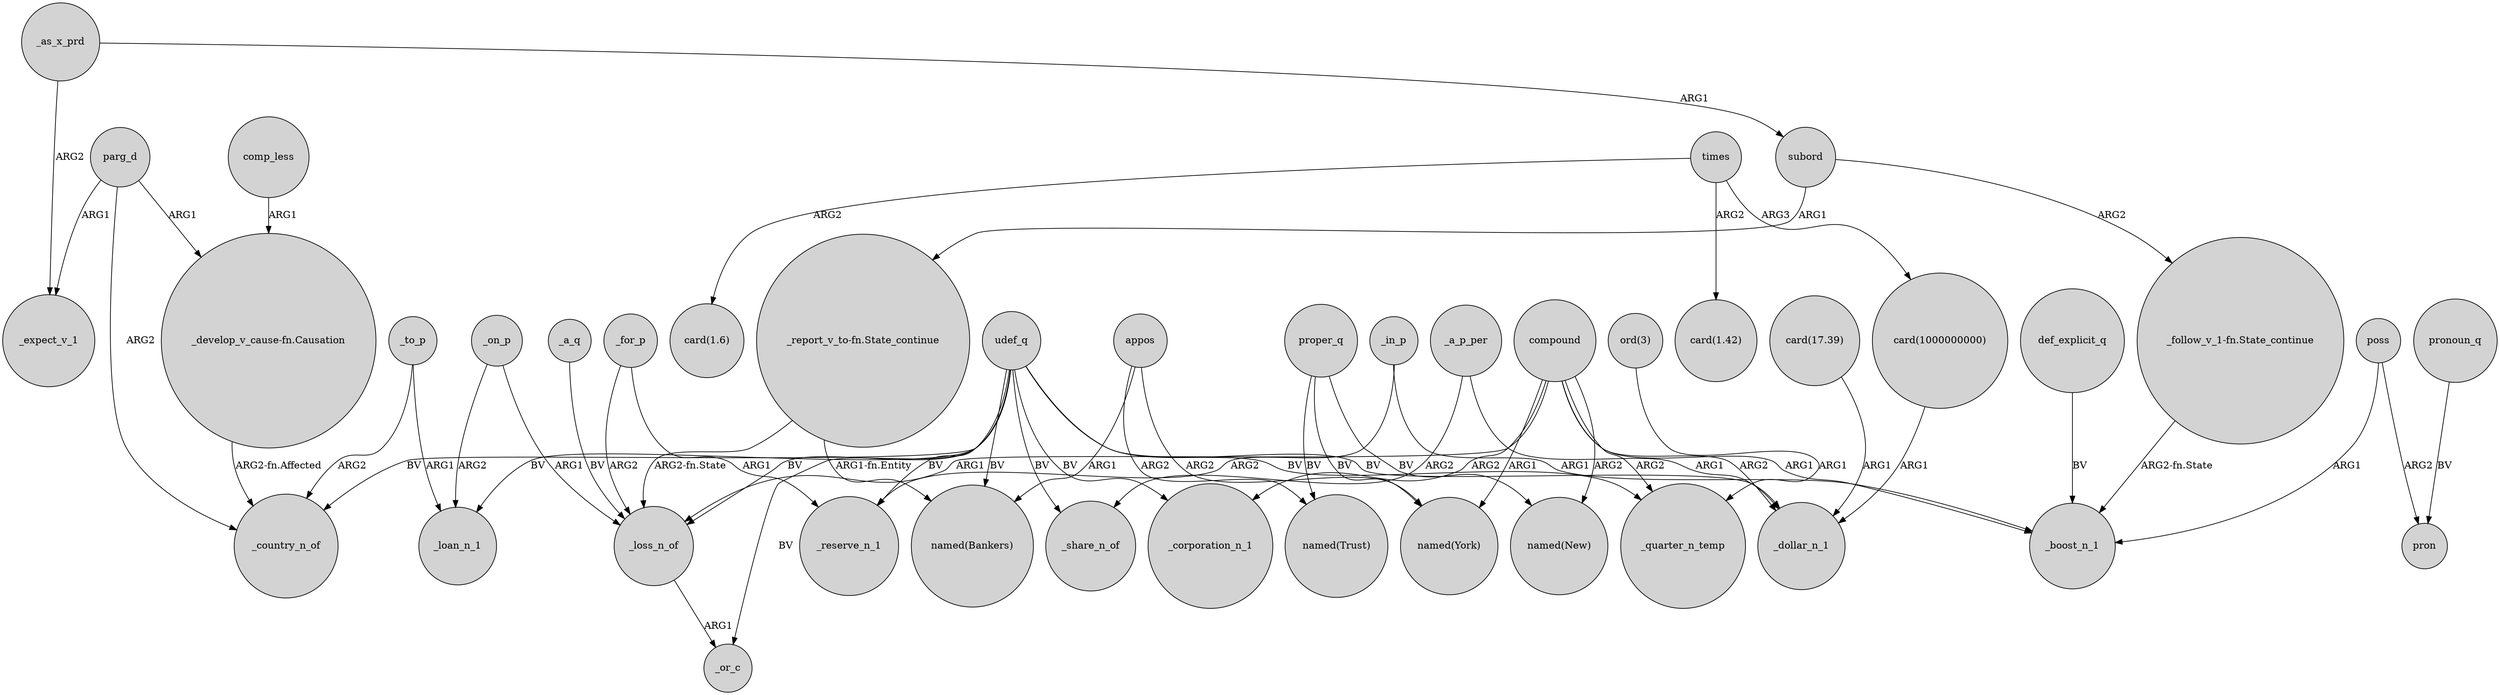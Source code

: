 digraph {
	node [shape=circle style=filled]
	"card(1000000000)" -> _dollar_n_1 [label=ARG1]
	_a_q -> _loss_n_of [label=BV]
	appos -> "named(Bankers)" [label=ARG1]
	udef_q -> _reserve_n_1 [label=BV]
	proper_q -> "named(Trust)" [label=BV]
	"ord(3)" -> _quarter_n_temp [label=ARG1]
	_to_p -> _loan_n_1 [label=ARG1]
	appos -> "named(York)" [label=ARG2]
	times -> "card(1.6)" [label=ARG2]
	_on_p -> _loss_n_of [label=ARG1]
	compound -> "named(New)" [label=ARG2]
	subord -> "_report_v_to-fn.State_continue" [label=ARG1]
	udef_q -> _loan_n_1 [label=BV]
	proper_q -> "named(New)" [label=BV]
	"card(17.39)" -> _dollar_n_1 [label=ARG1]
	compound -> _dollar_n_1 [label=ARG2]
	times -> "card(1000000000)" [label=ARG3]
	_in_p -> _reserve_n_1 [label=ARG2]
	parg_d -> "_develop_v_cause-fn.Causation" [label=ARG1]
	proper_q -> "named(York)" [label=BV]
	"_report_v_to-fn.State_continue" -> "named(Bankers)" [label="ARG1-fn.Entity"]
	udef_q -> _or_c [label=BV]
	_for_p -> _reserve_n_1 [label=ARG1]
	pronoun_q -> pron [label=BV]
	comp_less -> "_develop_v_cause-fn.Causation" [label=ARG1]
	poss -> pron [label=ARG2]
	udef_q -> "named(Bankers)" [label=BV]
	compound -> _loss_n_of [label=ARG1]
	"_follow_v_1-fn.State_continue" -> _boost_n_1 [label="ARG2-fn.State"]
	compound -> _quarter_n_temp [label=ARG2]
	_a_p_per -> _share_n_of [label=ARG2]
	subord -> "_follow_v_1-fn.State_continue" [label=ARG2]
	parg_d -> _expect_v_1 [label=ARG1]
	udef_q -> _share_n_of [label=BV]
	udef_q -> _loss_n_of [label=BV]
	times -> "card(1.42)" [label=ARG2]
	_on_p -> _loan_n_1 [label=ARG2]
	udef_q -> _dollar_n_1 [label=BV]
	"_report_v_to-fn.State_continue" -> _loss_n_of [label="ARG2-fn.State"]
	udef_q -> _country_n_of [label=BV]
	_in_p -> _boost_n_1 [label=ARG1]
	_a_p_per -> _dollar_n_1 [label=ARG1]
	_as_x_prd -> _expect_v_1 [label=ARG2]
	udef_q -> _quarter_n_temp [label=BV]
	_loss_n_of -> _or_c [label=ARG1]
	compound -> _corporation_n_1 [label=ARG2]
	_for_p -> _loss_n_of [label=ARG2]
	udef_q -> _corporation_n_1 [label=BV]
	appos -> "named(Trust)" [label=ARG2]
	compound -> "named(York)" [label=ARG1]
	poss -> _boost_n_1 [label=ARG1]
	"_develop_v_cause-fn.Causation" -> _country_n_of [label="ARG2-fn.Affected"]
	_to_p -> _country_n_of [label=ARG2]
	def_explicit_q -> _boost_n_1 [label=BV]
	_as_x_prd -> subord [label=ARG1]
	parg_d -> _country_n_of [label=ARG2]
	compound -> _boost_n_1 [label=ARG1]
}
